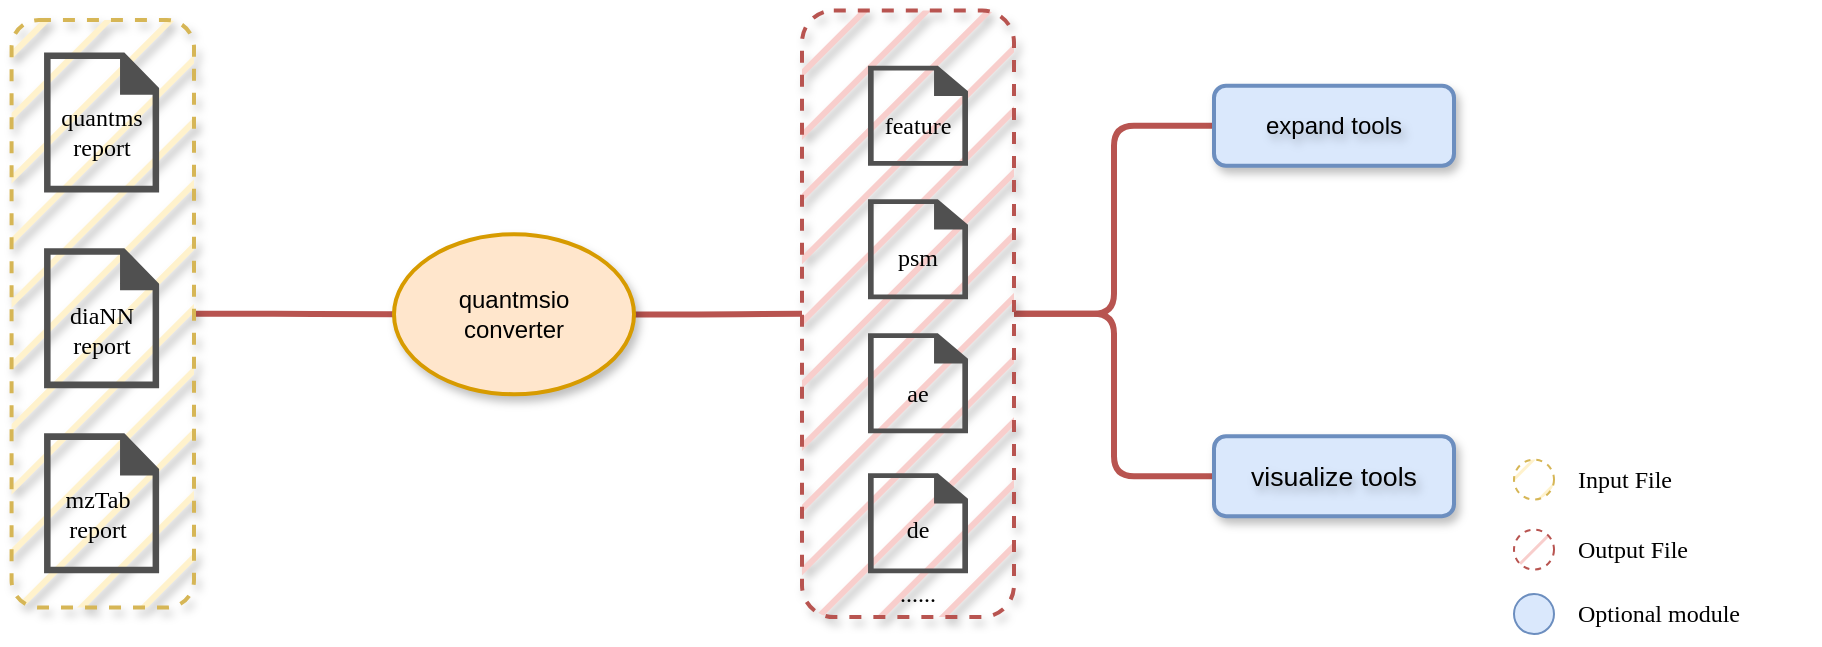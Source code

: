 <mxfile version="26.3.0">
  <diagram name="第 1 页" id="L0bxxKVncW7dwL-QGDVr">
    <mxGraphModel dx="1165" dy="743" grid="1" gridSize="10" guides="1" tooltips="1" connect="1" arrows="1" fold="1" page="1" pageScale="1" pageWidth="827" pageHeight="1169" math="0" shadow="0">
      <root>
        <mxCell id="0" />
        <mxCell id="1" parent="0" />
        <mxCell id="54GfpP5aCbIfCyuMU5vY-54" style="edgeStyle=orthogonalEdgeStyle;shape=connector;curved=0;rounded=1;orthogonalLoop=1;jettySize=auto;html=1;exitX=1;exitY=0.5;exitDx=0;exitDy=0;entryX=0;entryY=0.5;entryDx=0;entryDy=0;strokeColor=#b85450;strokeWidth=3;align=center;verticalAlign=middle;fontFamily=Helvetica;fontSize=11;fontColor=default;labelBackgroundColor=default;endArrow=none;endFill=0;fillColor=#f8cecc;" edge="1" parent="1" source="54GfpP5aCbIfCyuMU5vY-2" target="54GfpP5aCbIfCyuMU5vY-53">
          <mxGeometry relative="1" as="geometry" />
        </mxCell>
        <mxCell id="54GfpP5aCbIfCyuMU5vY-2" value="" style="rounded=1;whiteSpace=wrap;html=1;strokeColor=#d6b656;fillColor=#fff2cc;strokeWidth=2;glass=0;shadow=1;textShadow=1;dashed=1;fillStyle=hatch;" vertex="1" parent="1">
          <mxGeometry x="18.79" y="50" width="91.21" height="293.79" as="geometry" />
        </mxCell>
        <mxCell id="54GfpP5aCbIfCyuMU5vY-3" value="" style="sketch=0;pointerEvents=1;shadow=0;dashed=0;html=1;strokeColor=none;fillColor=#505050;labelPosition=center;verticalLabelPosition=bottom;verticalAlign=top;outlineConnect=0;align=center;shape=mxgraph.office.concepts.document_blank;fontColor=#E4FDE1;" vertex="1" parent="1">
          <mxGeometry x="35.03" y="66.21" width="57.52" height="70" as="geometry" />
        </mxCell>
        <mxCell id="54GfpP5aCbIfCyuMU5vY-4" value="&lt;div&gt;quantms&lt;/div&gt;&lt;div&gt;report&lt;/div&gt;" style="shape=note;whiteSpace=wrap;html=1;backgroundOutline=1;darkOpacity=0.05;fillStyle=solid;direction=west;gradientDirection=north;shadow=0;size=0;pointerEvents=1;fontStyle=0;strokeColor=none;textShadow=0;fontFamily=Tahoma;fontSize=12;fillColor=none;" vertex="1" parent="1">
          <mxGeometry x="28.79" y="86.45" width="70" height="40" as="geometry" />
        </mxCell>
        <mxCell id="54GfpP5aCbIfCyuMU5vY-15" value="mzTab&lt;div&gt;report&lt;/div&gt;" style="shape=note;whiteSpace=wrap;html=1;backgroundOutline=1;darkOpacity=0.05;fillStyle=solid;direction=west;gradientDirection=north;shadow=0;size=0;pointerEvents=1;fontStyle=0;strokeColor=none;textShadow=0;fontFamily=Tahoma;fontSize=12;fillColor=none;" vertex="1" parent="1">
          <mxGeometry x="26.9" y="276.68" width="70" height="40" as="geometry" />
        </mxCell>
        <mxCell id="54GfpP5aCbIfCyuMU5vY-17" value="" style="sketch=0;pointerEvents=1;shadow=0;dashed=0;html=1;strokeColor=none;fillColor=#505050;labelPosition=center;verticalLabelPosition=bottom;verticalAlign=top;outlineConnect=0;align=center;shape=mxgraph.office.concepts.document_blank;fontColor=#E4FDE1;" vertex="1" parent="1">
          <mxGeometry x="35.03" y="256.68" width="57.52" height="70" as="geometry" />
        </mxCell>
        <mxCell id="54GfpP5aCbIfCyuMU5vY-72" style="edgeStyle=orthogonalEdgeStyle;shape=connector;curved=0;rounded=1;orthogonalLoop=1;jettySize=auto;html=1;strokeColor=#b85450;strokeWidth=3;align=center;verticalAlign=middle;fontFamily=Helvetica;fontSize=11;fontColor=default;labelBackgroundColor=default;endArrow=none;endFill=0;fillColor=#f8cecc;" edge="1" parent="1" source="54GfpP5aCbIfCyuMU5vY-31" target="54GfpP5aCbIfCyuMU5vY-69">
          <mxGeometry relative="1" as="geometry" />
        </mxCell>
        <mxCell id="54GfpP5aCbIfCyuMU5vY-73" style="edgeStyle=orthogonalEdgeStyle;shape=connector;curved=0;rounded=1;orthogonalLoop=1;jettySize=auto;html=1;entryX=0;entryY=0.5;entryDx=0;entryDy=0;strokeColor=#b85450;strokeWidth=3;align=center;verticalAlign=middle;fontFamily=Helvetica;fontSize=11;fontColor=default;labelBackgroundColor=default;endArrow=none;endFill=0;fillColor=#f8cecc;" edge="1" parent="1" source="54GfpP5aCbIfCyuMU5vY-31" target="54GfpP5aCbIfCyuMU5vY-68">
          <mxGeometry relative="1" as="geometry" />
        </mxCell>
        <mxCell id="54GfpP5aCbIfCyuMU5vY-31" value="" style="rounded=1;whiteSpace=wrap;html=1;strokeColor=#b85450;fillColor=#f8cecc;strokeWidth=2;glass=0;shadow=1;textShadow=1;dashed=1;fillStyle=hatch;" vertex="1" parent="1">
          <mxGeometry x="414" y="45.24" width="106" height="303.31" as="geometry" />
        </mxCell>
        <mxCell id="54GfpP5aCbIfCyuMU5vY-36" value="" style="ellipse;whiteSpace=wrap;html=1;aspect=fixed;fillStyle=hatch;fillColor=#f8cecc;strokeColor=#b85450;dashed=1;" vertex="1" parent="1">
          <mxGeometry x="770" y="304.79" width="20" height="20" as="geometry" />
        </mxCell>
        <mxCell id="54GfpP5aCbIfCyuMU5vY-37" value="" style="ellipse;whiteSpace=wrap;html=1;aspect=fixed;fillColor=#fff2cc;strokeColor=#d6b656;fillStyle=hatch;dashed=1;strokeWidth=1;gradientColor=none;" vertex="1" parent="1">
          <mxGeometry x="770" y="269.79" width="20" height="20" as="geometry" />
        </mxCell>
        <mxCell id="54GfpP5aCbIfCyuMU5vY-39" value="Output File" style="shape=note;whiteSpace=wrap;html=1;backgroundOutline=1;darkOpacity=0.05;fillStyle=solid;direction=west;gradientDirection=north;shadow=0;size=0;pointerEvents=1;fontStyle=0;strokeColor=none;textShadow=0;fontFamily=Tahoma;fontSize=12;fillColor=none;align=left;" vertex="1" parent="1">
          <mxGeometry x="800" y="299.54" width="70" height="30.5" as="geometry" />
        </mxCell>
        <mxCell id="54GfpP5aCbIfCyuMU5vY-40" value="Input File" style="shape=note;whiteSpace=wrap;html=1;backgroundOutline=1;darkOpacity=0.05;fillStyle=solid;direction=west;gradientDirection=north;shadow=0;size=0;pointerEvents=1;fontStyle=0;strokeColor=none;textShadow=0;fontFamily=Tahoma;fontSize=12;fillColor=none;align=left;verticalAlign=middle;fontColor=default;" vertex="1" parent="1">
          <mxGeometry x="800.0" y="264.79" width="95.05" height="30" as="geometry" />
        </mxCell>
        <mxCell id="54GfpP5aCbIfCyuMU5vY-42" value="" style="ellipse;whiteSpace=wrap;html=1;aspect=fixed;fillColor=#dae8fc;strokeColor=#6c8ebf;" vertex="1" parent="1">
          <mxGeometry x="770" y="337.02" width="20" height="20" as="geometry" />
        </mxCell>
        <mxCell id="54GfpP5aCbIfCyuMU5vY-43" value="Optional module" style="shape=note;whiteSpace=wrap;html=1;backgroundOutline=1;darkOpacity=0.05;fillStyle=solid;direction=west;gradientDirection=north;shadow=0;size=0;pointerEvents=1;fontStyle=0;strokeColor=none;textShadow=0;fontFamily=Tahoma;fontSize=12;fillColor=none;align=left;" vertex="1" parent="1">
          <mxGeometry x="800.0" y="332.02" width="122.48" height="30" as="geometry" />
        </mxCell>
        <mxCell id="54GfpP5aCbIfCyuMU5vY-51" value="" style="sketch=0;pointerEvents=1;shadow=0;dashed=0;html=1;strokeColor=none;fillColor=#505050;labelPosition=center;verticalLabelPosition=bottom;verticalAlign=top;outlineConnect=0;align=center;shape=mxgraph.office.concepts.document_blank;fontColor=#E4FDE1;" vertex="1" parent="1">
          <mxGeometry x="35.03" y="164.07" width="57.52" height="70" as="geometry" />
        </mxCell>
        <mxCell id="54GfpP5aCbIfCyuMU5vY-52" value="&lt;div&gt;diaNN&lt;/div&gt;&lt;div&gt;report&lt;/div&gt;" style="shape=note;whiteSpace=wrap;html=1;backgroundOutline=1;darkOpacity=0.05;fillStyle=solid;direction=west;gradientDirection=north;shadow=0;size=0;pointerEvents=1;fontStyle=0;strokeColor=none;textShadow=0;fontFamily=Tahoma;fontSize=12;fillColor=none;" vertex="1" parent="1">
          <mxGeometry x="28.79" y="184.79" width="70" height="40" as="geometry" />
        </mxCell>
        <mxCell id="54GfpP5aCbIfCyuMU5vY-64" style="edgeStyle=orthogonalEdgeStyle;shape=connector;curved=0;rounded=1;orthogonalLoop=1;jettySize=auto;html=1;entryX=0;entryY=0.5;entryDx=0;entryDy=0;strokeColor=#b85450;strokeWidth=3;align=center;verticalAlign=middle;fontFamily=Helvetica;fontSize=11;fontColor=default;labelBackgroundColor=default;endArrow=none;endFill=0;fillColor=#f8cecc;" edge="1" parent="1" source="54GfpP5aCbIfCyuMU5vY-53" target="54GfpP5aCbIfCyuMU5vY-31">
          <mxGeometry relative="1" as="geometry" />
        </mxCell>
        <mxCell id="54GfpP5aCbIfCyuMU5vY-53" value="quantmsio&lt;div&gt;converter&lt;/div&gt;" style="ellipse;whiteSpace=wrap;html=1;rounded=1;shadow=1;glass=0;strokeColor=#d79b00;strokeWidth=2;align=center;verticalAlign=middle;fontFamily=Helvetica;fontSize=12;fontColor=default;fillColor=#ffe6cc;" vertex="1" parent="1">
          <mxGeometry x="210" y="157.18" width="120" height="80" as="geometry" />
        </mxCell>
        <mxCell id="54GfpP5aCbIfCyuMU5vY-55" value="&lt;span style=&quot;color: rgba(0, 0, 0, 0); font-family: monospace; font-size: 0px; text-align: start;&quot;&gt;%3CmxGraphModel%3E%3Croot%3E%3CmxCell%20id%3D%220%22%2F%3E%3CmxCell%20id%3D%221%22%20parent%3D%220%22%2F%3E%3CmxCell%20id%3D%222%22%20value%3D%22%26lt%3Bdiv%26gt%3Bquantms%26lt%3B%2Fdiv%26gt%3B%26lt%3Bdiv%26gt%3Breport%26lt%3B%2Fdiv%26gt%3B%22%20style%3D%22shape%3Dnote%3BwhiteSpace%3Dwrap%3Bhtml%3D1%3BbackgroundOutline%3D1%3BdarkOpacity%3D0.05%3BfillStyle%3Dsolid%3Bdirection%3Dwest%3BgradientDirection%3Dnorth%3Bshadow%3D0%3Bsize%3D0%3BpointerEvents%3D1%3BfontStyle%3D0%3BstrokeColor%3Dnone%3BtextShadow%3D0%3BfontFamily%3DTahoma%3BfontSize%3D12%3BfillColor%3Dnone%3B%22%20vertex%3D%221%22%20parent%3D%221%22%3E%3CmxGeometry%20x%3D%2228.79%22%20y%3D%2286.45%22%20width%3D%2270%22%20height%3D%2240%22%20as%3D%22geometry%22%2F%3E%3C%2FmxCell%3E%3C%2Froot%3E%3C%2FmxGraphModel%3E&lt;/span&gt;" style="sketch=0;pointerEvents=1;shadow=0;dashed=0;html=1;strokeColor=none;fillColor=#505050;labelPosition=center;verticalLabelPosition=bottom;verticalAlign=top;outlineConnect=0;align=center;shape=mxgraph.office.concepts.document_blank;fontColor=#E4FDE1;" vertex="1" parent="1">
          <mxGeometry x="447" y="72.87" width="50" height="50" as="geometry" />
        </mxCell>
        <mxCell id="54GfpP5aCbIfCyuMU5vY-56" value="feature" style="shape=note;whiteSpace=wrap;html=1;backgroundOutline=1;darkOpacity=0.05;fillStyle=solid;direction=west;gradientDirection=north;shadow=0;size=0;pointerEvents=1;fontStyle=0;strokeColor=none;textShadow=0;fontFamily=Tahoma;fontSize=12;fillColor=none;" vertex="1" parent="1">
          <mxGeometry x="438.88" y="82.53" width="66.24" height="40.34" as="geometry" />
        </mxCell>
        <mxCell id="54GfpP5aCbIfCyuMU5vY-58" value="&lt;span style=&quot;color: rgba(0, 0, 0, 0); font-family: monospace; font-size: 0px; text-align: start;&quot;&gt;%3CmxGraphModel%3E%3Croot%3E%3CmxCell%20id%3D%220%22%2F%3E%3CmxCell%20id%3D%221%22%20parent%3D%220%22%2F%3E%3CmxCell%20id%3D%222%22%20value%3D%22%26lt%3Bdiv%26gt%3Bquantms%26lt%3B%2Fdiv%26gt%3B%26lt%3Bdiv%26gt%3Breport%26lt%3B%2Fdiv%26gt%3B%22%20style%3D%22shape%3Dnote%3BwhiteSpace%3Dwrap%3Bhtml%3D1%3BbackgroundOutline%3D1%3BdarkOpacity%3D0.05%3BfillStyle%3Dsolid%3Bdirection%3Dwest%3BgradientDirection%3Dnorth%3Bshadow%3D0%3Bsize%3D0%3BpointerEvents%3D1%3BfontStyle%3D0%3BstrokeColor%3Dnone%3BtextShadow%3D0%3BfontFamily%3DTahoma%3BfontSize%3D12%3BfillColor%3Dnone%3B%22%20vertex%3D%221%22%20parent%3D%221%22%3E%3CmxGeometry%20x%3D%2228.79%22%20y%3D%2286.45%22%20width%3D%2270%22%20height%3D%2240%22%20as%3D%22geometry%22%2F%3E%3C%2FmxCell%3E%3C%2Froot%3E%3C%2FmxGraphModel%3E&lt;/span&gt;" style="sketch=0;pointerEvents=1;shadow=0;dashed=0;html=1;strokeColor=none;fillColor=#505050;labelPosition=center;verticalLabelPosition=bottom;verticalAlign=top;outlineConnect=0;align=center;shape=mxgraph.office.concepts.document_blank;fontColor=#E4FDE1;" vertex="1" parent="1">
          <mxGeometry x="447" y="139.66" width="50" height="50" as="geometry" />
        </mxCell>
        <mxCell id="54GfpP5aCbIfCyuMU5vY-59" value="psm" style="shape=note;whiteSpace=wrap;html=1;backgroundOutline=1;darkOpacity=0.05;fillStyle=solid;direction=west;gradientDirection=north;shadow=0;size=0;pointerEvents=1;fontStyle=0;strokeColor=none;textShadow=0;fontFamily=Tahoma;fontSize=12;fillColor=none;" vertex="1" parent="1">
          <mxGeometry x="438.88" y="149.32" width="66.24" height="40.34" as="geometry" />
        </mxCell>
        <mxCell id="54GfpP5aCbIfCyuMU5vY-60" value="&lt;span style=&quot;color: rgba(0, 0, 0, 0); font-family: monospace; font-size: 0px; text-align: start;&quot;&gt;%3CmxGraphModel%3E%3Croot%3E%3CmxCell%20id%3D%220%22%2F%3E%3CmxCell%20id%3D%221%22%20parent%3D%220%22%2F%3E%3CmxCell%20id%3D%222%22%20value%3D%22%26lt%3Bdiv%26gt%3Bquantms%26lt%3B%2Fdiv%26gt%3B%26lt%3Bdiv%26gt%3Breport%26lt%3B%2Fdiv%26gt%3B%22%20style%3D%22shape%3Dnote%3BwhiteSpace%3Dwrap%3Bhtml%3D1%3BbackgroundOutline%3D1%3BdarkOpacity%3D0.05%3BfillStyle%3Dsolid%3Bdirection%3Dwest%3BgradientDirection%3Dnorth%3Bshadow%3D0%3Bsize%3D0%3BpointerEvents%3D1%3BfontStyle%3D0%3BstrokeColor%3Dnone%3BtextShadow%3D0%3BfontFamily%3DTahoma%3BfontSize%3D12%3BfillColor%3Dnone%3B%22%20vertex%3D%221%22%20parent%3D%221%22%3E%3CmxGeometry%20x%3D%2228.79%22%20y%3D%2286.45%22%20width%3D%2270%22%20height%3D%2240%22%20as%3D%22geometry%22%2F%3E%3C%2FmxCell%3E%3C%2Froot%3E%3C%2FmxGraphModel%3E&lt;/span&gt;" style="sketch=0;pointerEvents=1;shadow=0;dashed=0;html=1;strokeColor=none;fillColor=#505050;labelPosition=center;verticalLabelPosition=bottom;verticalAlign=top;outlineConnect=0;align=center;shape=mxgraph.office.concepts.document_blank;fontColor=#E4FDE1;" vertex="1" parent="1">
          <mxGeometry x="447" y="206.68" width="50" height="50" as="geometry" />
        </mxCell>
        <mxCell id="54GfpP5aCbIfCyuMU5vY-61" value="&lt;span style=&quot;color: rgba(0, 0, 0, 0); font-family: monospace; font-size: 0px; text-align: start;&quot;&gt;%3CmxGraphModel%3E%3Croot%3E%3CmxCell%20id%3D%220%22%2F%3E%3CmxCell%20id%3D%221%22%20parent%3D%220%22%2F%3E%3CmxCell%20id%3D%222%22%20value%3D%22%26lt%3Bdiv%26gt%3Bquantms%26lt%3B%2Fdiv%26gt%3B%26lt%3Bdiv%26gt%3Breport%26lt%3B%2Fdiv%26gt%3B%22%20style%3D%22shape%3Dnote%3BwhiteSpace%3Dwrap%3Bhtml%3D1%3BbackgroundOutline%3D1%3BdarkOpacity%3D0.05%3BfillStyle%3Dsolid%3Bdirection%3Dwest%3BgradientDirection%3Dnorth%3Bshadow%3D0%3Bsize%3D0%3BpointerEvents%3D1%3BfontStyle%3D0%3BstrokeColor%3Dnone%3BtextShadow%3D0%3BfontFamily%3DTahoma%3BfontSize%3D12%3BfillColor%3Dnone%3B%22%20vertex%3D%221%22%20parent%3D%221%22%3E%3CmxGeometry%20x%3D%2228.79%22%20y%3D%2286.45%22%20width%3D%2270%22%20height%3D%2240%22%20as%3D%22geometry%22%2F%3E%3C%2FmxCell%3E%3C%2Froot%3E%3C%2FmxGraphModel%3E&lt;/span&gt;" style="sketch=0;pointerEvents=1;shadow=0;dashed=0;html=1;strokeColor=none;fillColor=#505050;labelPosition=center;verticalLabelPosition=bottom;verticalAlign=top;outlineConnect=0;align=center;shape=mxgraph.office.concepts.document_blank;fontColor=#E4FDE1;" vertex="1" parent="1">
          <mxGeometry x="447" y="276.68" width="50" height="50" as="geometry" />
        </mxCell>
        <mxCell id="54GfpP5aCbIfCyuMU5vY-62" value="ae" style="shape=note;whiteSpace=wrap;html=1;backgroundOutline=1;darkOpacity=0.05;fillStyle=solid;direction=west;gradientDirection=north;shadow=0;size=0;pointerEvents=1;fontStyle=0;strokeColor=none;textShadow=0;fontFamily=Tahoma;fontSize=12;fillColor=none;" vertex="1" parent="1">
          <mxGeometry x="438.88" y="216.34" width="66.24" height="40.34" as="geometry" />
        </mxCell>
        <mxCell id="54GfpP5aCbIfCyuMU5vY-63" value="de" style="shape=note;whiteSpace=wrap;html=1;backgroundOutline=1;darkOpacity=0.05;fillStyle=solid;direction=west;gradientDirection=north;shadow=0;size=0;pointerEvents=1;fontStyle=0;strokeColor=none;textShadow=0;fontFamily=Tahoma;fontSize=12;fillColor=none;" vertex="1" parent="1">
          <mxGeometry x="438.88" y="284.45" width="66.24" height="40.34" as="geometry" />
        </mxCell>
        <mxCell id="54GfpP5aCbIfCyuMU5vY-67" value="......" style="shape=note;whiteSpace=wrap;html=1;backgroundOutline=1;darkOpacity=0.05;fillStyle=solid;direction=west;gradientDirection=north;shadow=0;size=0;pointerEvents=1;fontStyle=0;strokeColor=none;textShadow=0;fontFamily=Tahoma;fontSize=12;fillColor=none;" vertex="1" parent="1">
          <mxGeometry x="438.88" y="316.68" width="66.24" height="40.34" as="geometry" />
        </mxCell>
        <mxCell id="54GfpP5aCbIfCyuMU5vY-68" value="expand tools" style="rounded=1;whiteSpace=wrap;html=1;strokeColor=#6c8ebf;fillColor=#dae8fc;strokeWidth=2;glass=0;shadow=1;textShadow=1;" vertex="1" parent="1">
          <mxGeometry x="620.0" y="82.87" width="120" height="40" as="geometry" />
        </mxCell>
        <mxCell id="54GfpP5aCbIfCyuMU5vY-69" value="&lt;span style=&quot;font-size: 10pt; font-family: Arial;&quot;&gt;visualize tools&lt;/span&gt;" style="rounded=1;whiteSpace=wrap;html=1;strokeColor=#6c8ebf;fillColor=#dae8fc;strokeWidth=2;glass=0;shadow=1;textShadow=1;" vertex="1" parent="1">
          <mxGeometry x="620.0" y="258.11" width="120" height="40" as="geometry" />
        </mxCell>
      </root>
    </mxGraphModel>
  </diagram>
</mxfile>
